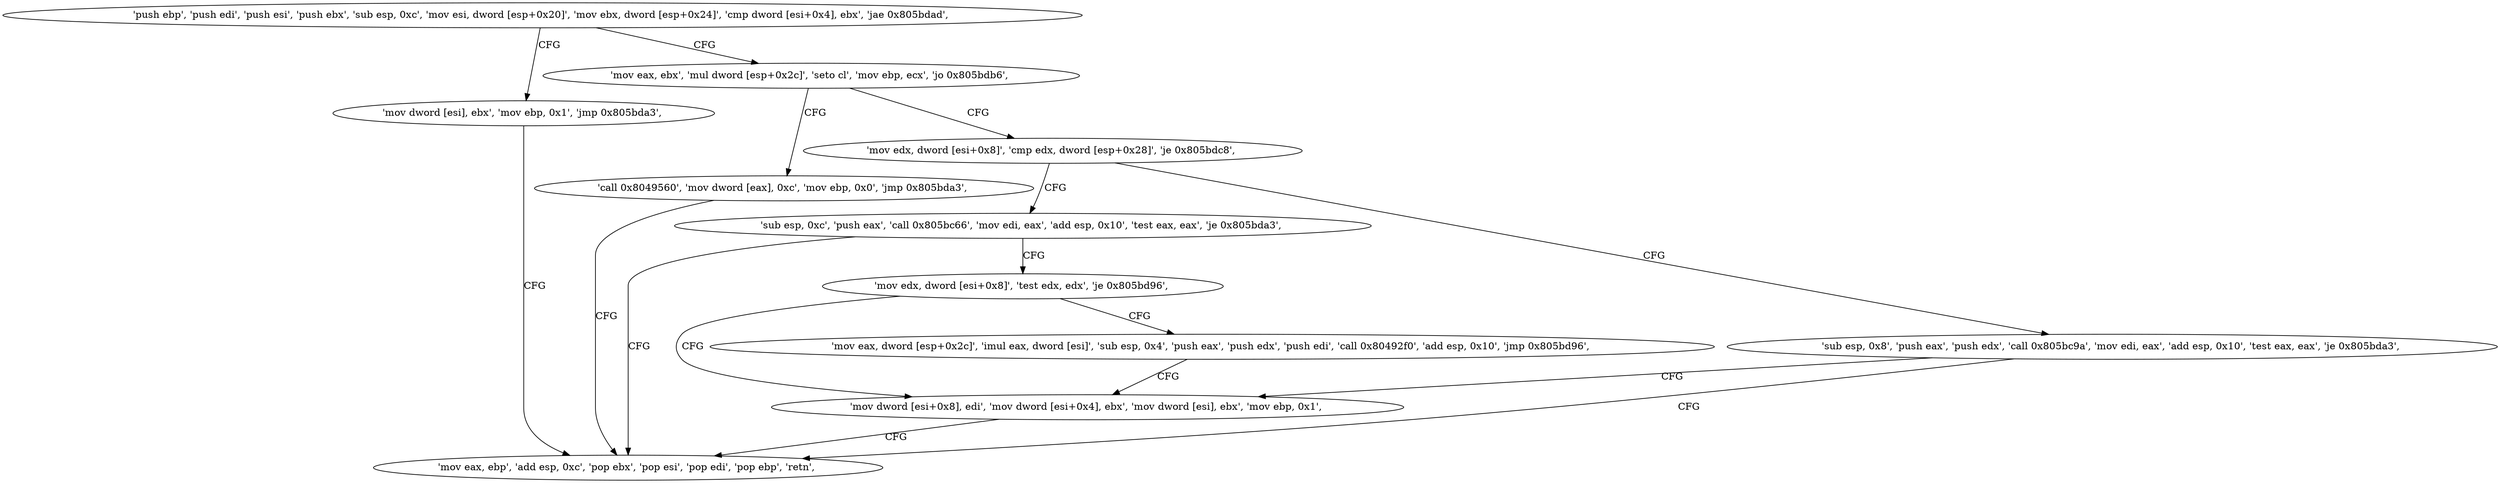 digraph "func" {
"134593881" [label = "'push ebp', 'push edi', 'push esi', 'push ebx', 'sub esp, 0xc', 'mov esi, dword [esp+0x20]', 'mov ebx, dword [esp+0x24]', 'cmp dword [esi+0x4], ebx', 'jae 0x805bdad', " ]
"134593965" [label = "'mov dword [esi], ebx', 'mov ebp, 0x1', 'jmp 0x805bda3', " ]
"134593901" [label = "'mov eax, ebx', 'mul dword [esp+0x2c]', 'seto cl', 'mov ebp, ecx', 'jo 0x805bdb6', " ]
"134593955" [label = "'mov eax, ebp', 'add esp, 0xc', 'pop ebx', 'pop esi', 'pop edi', 'pop ebp', 'retn', " ]
"134593974" [label = "'call 0x8049560', 'mov dword [eax], 0xc', 'mov ebp, 0x0', 'jmp 0x805bda3', " ]
"134593914" [label = "'mov edx, dword [esi+0x8]', 'cmp edx, dword [esp+0x28]', 'je 0x805bdc8', " ]
"134593992" [label = "'sub esp, 0xc', 'push eax', 'call 0x805bc66', 'mov edi, eax', 'add esp, 0x10', 'test eax, eax', 'je 0x805bda3', " ]
"134593923" [label = "'sub esp, 0x8', 'push eax', 'push edx', 'call 0x805bc9a', 'mov edi, eax', 'add esp, 0x10', 'test eax, eax', 'je 0x805bda3', " ]
"134594010" [label = "'mov edx, dword [esi+0x8]', 'test edx, edx', 'je 0x805bd96', " ]
"134593942" [label = "'mov dword [esi+0x8], edi', 'mov dword [esi+0x4], ebx', 'mov dword [esi], ebx', 'mov ebp, 0x1', " ]
"134594017" [label = "'mov eax, dword [esp+0x2c]', 'imul eax, dword [esi]', 'sub esp, 0x4', 'push eax', 'push edx', 'push edi', 'call 0x80492f0', 'add esp, 0x10', 'jmp 0x805bd96', " ]
"134593881" -> "134593965" [ label = "CFG" ]
"134593881" -> "134593901" [ label = "CFG" ]
"134593965" -> "134593955" [ label = "CFG" ]
"134593901" -> "134593974" [ label = "CFG" ]
"134593901" -> "134593914" [ label = "CFG" ]
"134593974" -> "134593955" [ label = "CFG" ]
"134593914" -> "134593992" [ label = "CFG" ]
"134593914" -> "134593923" [ label = "CFG" ]
"134593992" -> "134593955" [ label = "CFG" ]
"134593992" -> "134594010" [ label = "CFG" ]
"134593923" -> "134593955" [ label = "CFG" ]
"134593923" -> "134593942" [ label = "CFG" ]
"134594010" -> "134593942" [ label = "CFG" ]
"134594010" -> "134594017" [ label = "CFG" ]
"134593942" -> "134593955" [ label = "CFG" ]
"134594017" -> "134593942" [ label = "CFG" ]
}
